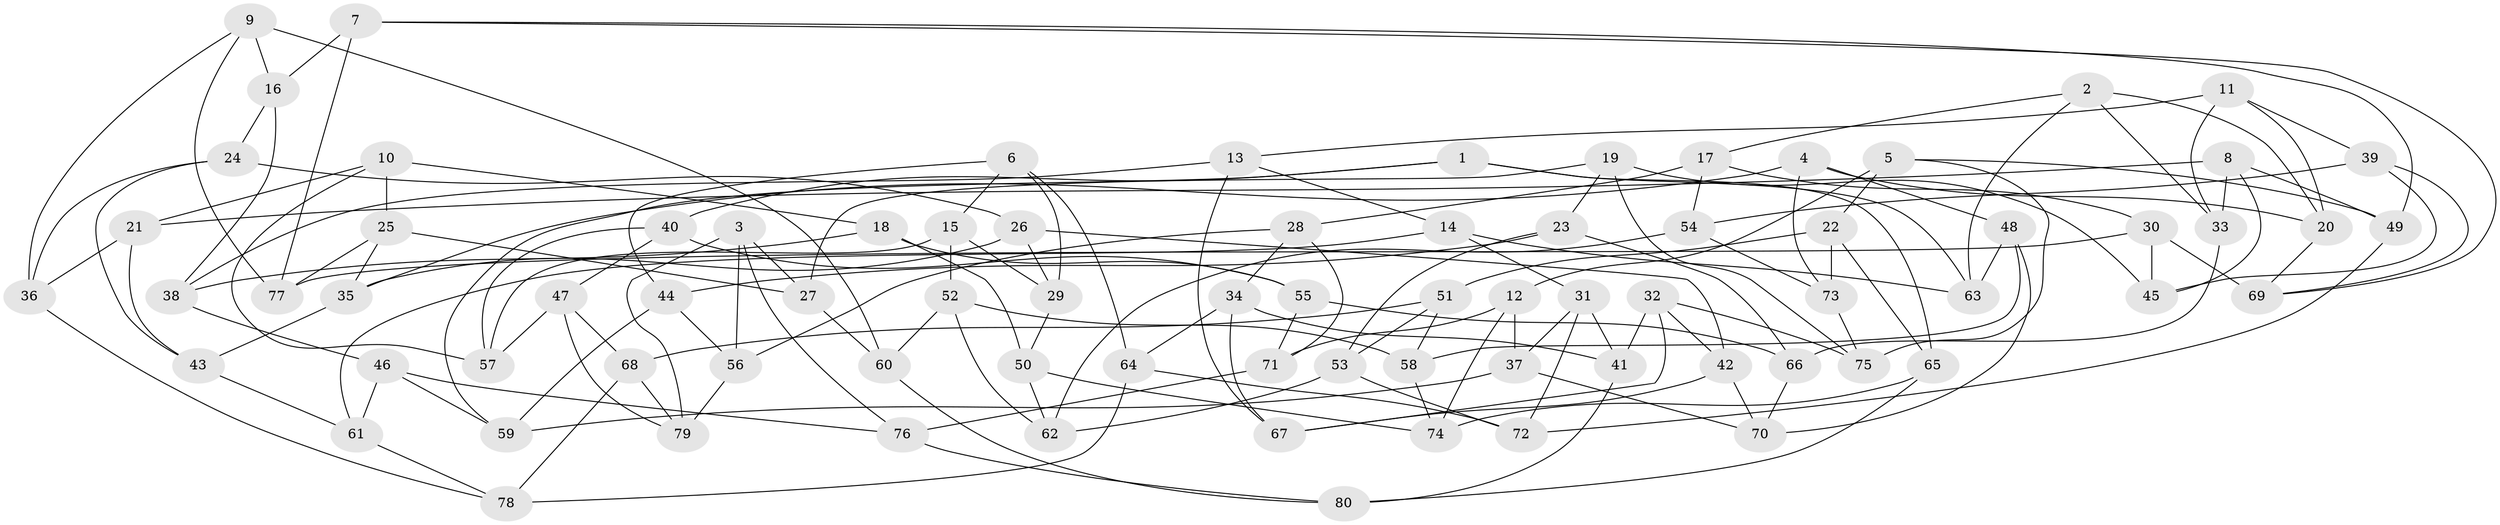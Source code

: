 // Generated by graph-tools (version 1.1) at 2025/37/03/09/25 02:37:47]
// undirected, 80 vertices, 160 edges
graph export_dot {
graph [start="1"]
  node [color=gray90,style=filled];
  1;
  2;
  3;
  4;
  5;
  6;
  7;
  8;
  9;
  10;
  11;
  12;
  13;
  14;
  15;
  16;
  17;
  18;
  19;
  20;
  21;
  22;
  23;
  24;
  25;
  26;
  27;
  28;
  29;
  30;
  31;
  32;
  33;
  34;
  35;
  36;
  37;
  38;
  39;
  40;
  41;
  42;
  43;
  44;
  45;
  46;
  47;
  48;
  49;
  50;
  51;
  52;
  53;
  54;
  55;
  56;
  57;
  58;
  59;
  60;
  61;
  62;
  63;
  64;
  65;
  66;
  67;
  68;
  69;
  70;
  71;
  72;
  73;
  74;
  75;
  76;
  77;
  78;
  79;
  80;
  1 -- 40;
  1 -- 59;
  1 -- 63;
  1 -- 65;
  2 -- 63;
  2 -- 33;
  2 -- 17;
  2 -- 20;
  3 -- 27;
  3 -- 56;
  3 -- 76;
  3 -- 79;
  4 -- 20;
  4 -- 48;
  4 -- 35;
  4 -- 73;
  5 -- 22;
  5 -- 75;
  5 -- 12;
  5 -- 49;
  6 -- 64;
  6 -- 29;
  6 -- 15;
  6 -- 44;
  7 -- 77;
  7 -- 16;
  7 -- 69;
  7 -- 49;
  8 -- 49;
  8 -- 45;
  8 -- 33;
  8 -- 21;
  9 -- 16;
  9 -- 36;
  9 -- 77;
  9 -- 60;
  10 -- 25;
  10 -- 21;
  10 -- 57;
  10 -- 18;
  11 -- 20;
  11 -- 13;
  11 -- 33;
  11 -- 39;
  12 -- 37;
  12 -- 74;
  12 -- 71;
  13 -- 38;
  13 -- 67;
  13 -- 14;
  14 -- 63;
  14 -- 61;
  14 -- 31;
  15 -- 57;
  15 -- 52;
  15 -- 29;
  16 -- 38;
  16 -- 24;
  17 -- 30;
  17 -- 28;
  17 -- 54;
  18 -- 38;
  18 -- 55;
  18 -- 50;
  19 -- 45;
  19 -- 23;
  19 -- 27;
  19 -- 75;
  20 -- 69;
  21 -- 36;
  21 -- 43;
  22 -- 65;
  22 -- 73;
  22 -- 51;
  23 -- 66;
  23 -- 44;
  23 -- 53;
  24 -- 43;
  24 -- 36;
  24 -- 26;
  25 -- 27;
  25 -- 77;
  25 -- 35;
  26 -- 29;
  26 -- 42;
  26 -- 35;
  27 -- 60;
  28 -- 71;
  28 -- 56;
  28 -- 34;
  29 -- 50;
  30 -- 77;
  30 -- 69;
  30 -- 45;
  31 -- 37;
  31 -- 41;
  31 -- 72;
  32 -- 75;
  32 -- 67;
  32 -- 41;
  32 -- 42;
  33 -- 66;
  34 -- 41;
  34 -- 67;
  34 -- 64;
  35 -- 43;
  36 -- 78;
  37 -- 70;
  37 -- 59;
  38 -- 46;
  39 -- 45;
  39 -- 54;
  39 -- 69;
  40 -- 47;
  40 -- 55;
  40 -- 57;
  41 -- 80;
  42 -- 67;
  42 -- 70;
  43 -- 61;
  44 -- 56;
  44 -- 59;
  46 -- 59;
  46 -- 76;
  46 -- 61;
  47 -- 79;
  47 -- 68;
  47 -- 57;
  48 -- 70;
  48 -- 58;
  48 -- 63;
  49 -- 72;
  50 -- 74;
  50 -- 62;
  51 -- 53;
  51 -- 68;
  51 -- 58;
  52 -- 60;
  52 -- 62;
  52 -- 58;
  53 -- 72;
  53 -- 62;
  54 -- 73;
  54 -- 62;
  55 -- 66;
  55 -- 71;
  56 -- 79;
  58 -- 74;
  60 -- 80;
  61 -- 78;
  64 -- 72;
  64 -- 78;
  65 -- 74;
  65 -- 80;
  66 -- 70;
  68 -- 79;
  68 -- 78;
  71 -- 76;
  73 -- 75;
  76 -- 80;
}
